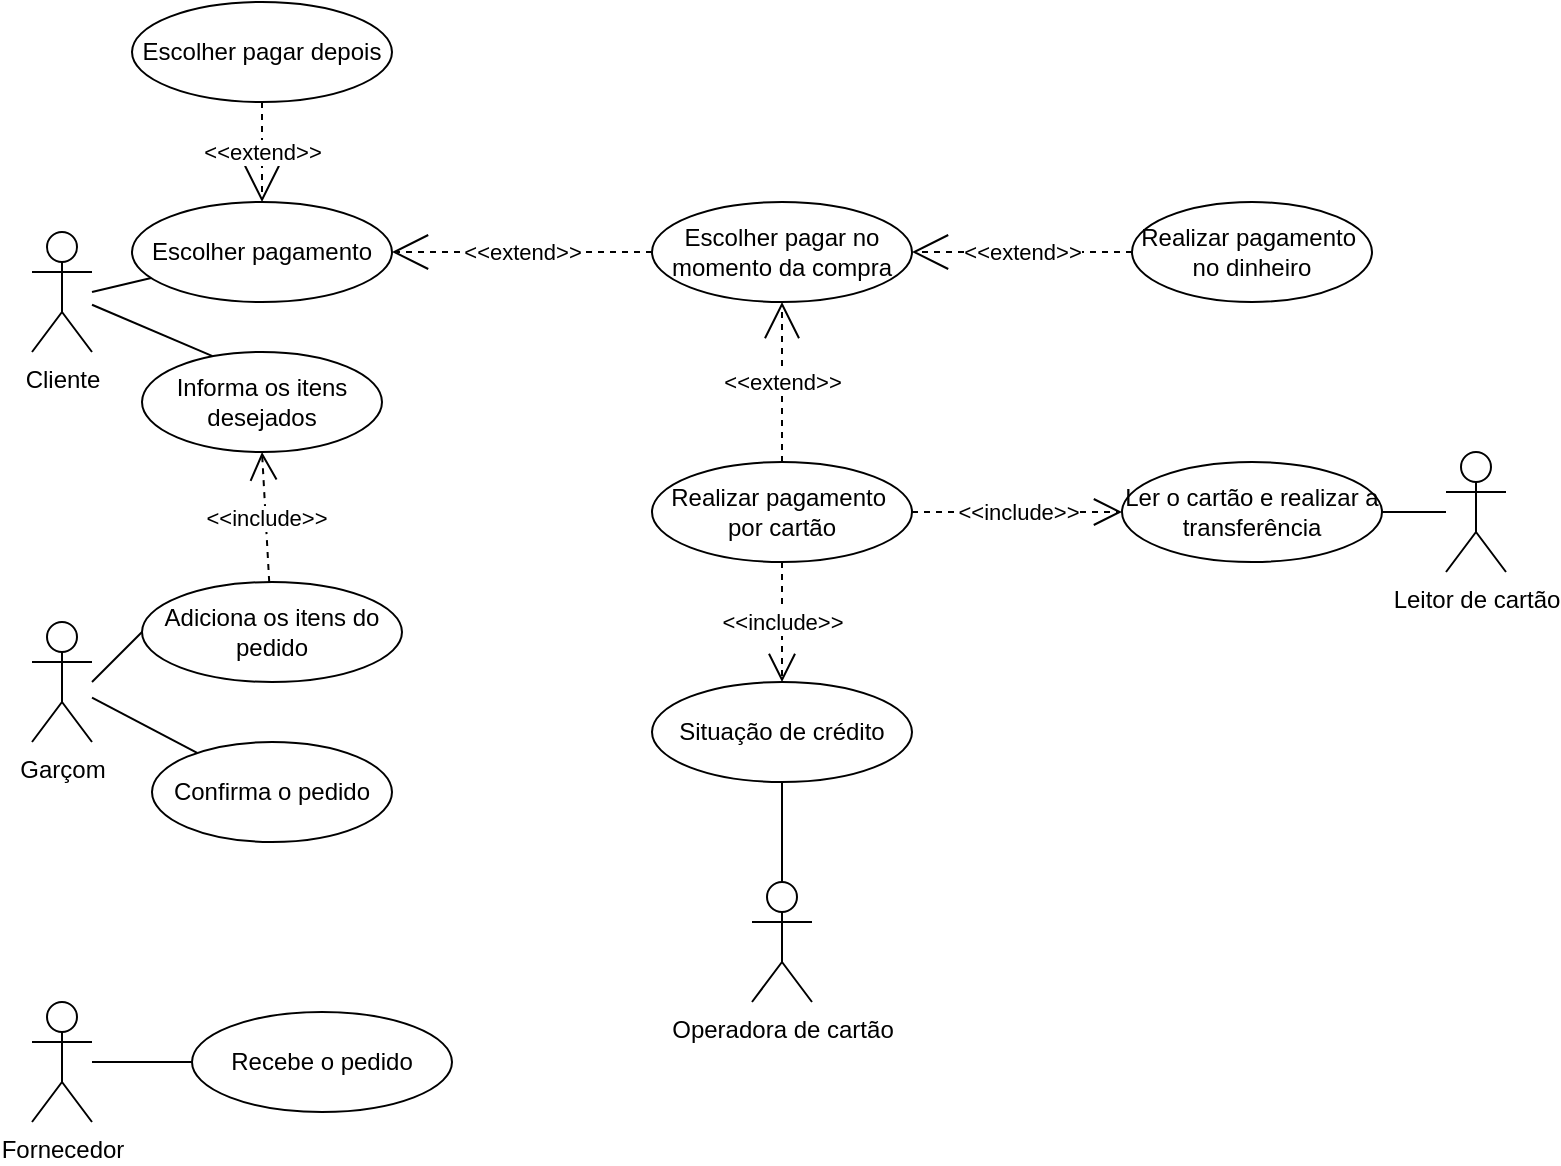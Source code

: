 <mxfile version="22.0.2" type="github">
  <diagram name="Página-1" id="pEPGHgpvm97boRn2tmV5">
    <mxGraphModel dx="1598" dy="2103" grid="1" gridSize="10" guides="1" tooltips="1" connect="1" arrows="1" fold="1" page="1" pageScale="1" pageWidth="827" pageHeight="1169" math="0" shadow="0">
      <root>
        <mxCell id="0" />
        <mxCell id="1" parent="0" />
        <mxCell id="UpWm2wBOnAsqEa_Kutyc-11" style="rounded=0;orthogonalLoop=1;jettySize=auto;html=1;entryX=0.294;entryY=0.042;entryDx=0;entryDy=0;endArrow=none;endFill=0;entryPerimeter=0;" edge="1" parent="1" source="UpWm2wBOnAsqEa_Kutyc-1" target="UpWm2wBOnAsqEa_Kutyc-8">
          <mxGeometry relative="1" as="geometry">
            <mxPoint x="130" y="30" as="sourcePoint" />
          </mxGeometry>
        </mxCell>
        <mxCell id="UpWm2wBOnAsqEa_Kutyc-23" style="rounded=0;orthogonalLoop=1;jettySize=auto;html=1;endArrow=none;endFill=0;" edge="1" parent="1" target="UpWm2wBOnAsqEa_Kutyc-30">
          <mxGeometry relative="1" as="geometry">
            <mxPoint x="120" y="25" as="sourcePoint" />
          </mxGeometry>
        </mxCell>
        <mxCell id="UpWm2wBOnAsqEa_Kutyc-1" value="Cliente" style="shape=umlActor;verticalLabelPosition=bottom;verticalAlign=top;html=1;" vertex="1" parent="1">
          <mxGeometry x="90" y="-5" width="30" height="60" as="geometry" />
        </mxCell>
        <mxCell id="UpWm2wBOnAsqEa_Kutyc-10" style="rounded=0;orthogonalLoop=1;jettySize=auto;html=1;entryX=0;entryY=0.5;entryDx=0;entryDy=0;endArrow=none;endFill=0;" edge="1" parent="1" target="UpWm2wBOnAsqEa_Kutyc-9">
          <mxGeometry relative="1" as="geometry">
            <mxPoint x="120" y="220" as="sourcePoint" />
          </mxGeometry>
        </mxCell>
        <mxCell id="UpWm2wBOnAsqEa_Kutyc-2" value="Garçom" style="shape=umlActor;verticalLabelPosition=bottom;verticalAlign=top;html=1;" vertex="1" parent="1">
          <mxGeometry x="90" y="190" width="30" height="60" as="geometry" />
        </mxCell>
        <mxCell id="UpWm2wBOnAsqEa_Kutyc-4" value="Fornecedor" style="shape=umlActor;verticalLabelPosition=bottom;verticalAlign=top;html=1;" vertex="1" parent="1">
          <mxGeometry x="90" y="380" width="30" height="60" as="geometry" />
        </mxCell>
        <mxCell id="UpWm2wBOnAsqEa_Kutyc-42" style="edgeStyle=orthogonalEdgeStyle;rounded=0;orthogonalLoop=1;jettySize=auto;html=1;exitX=0.5;exitY=0;exitDx=0;exitDy=0;exitPerimeter=0;endArrow=none;endFill=0;" edge="1" parent="1" source="UpWm2wBOnAsqEa_Kutyc-6" target="UpWm2wBOnAsqEa_Kutyc-41">
          <mxGeometry relative="1" as="geometry" />
        </mxCell>
        <mxCell id="UpWm2wBOnAsqEa_Kutyc-6" value="Operadora de cartão" style="shape=umlActor;verticalLabelPosition=bottom;verticalAlign=top;html=1;" vertex="1" parent="1">
          <mxGeometry x="450" y="320" width="30" height="60" as="geometry" />
        </mxCell>
        <mxCell id="UpWm2wBOnAsqEa_Kutyc-49" value="" style="rounded=0;orthogonalLoop=1;jettySize=auto;html=1;endArrow=none;endFill=0;" edge="1" parent="1" source="UpWm2wBOnAsqEa_Kutyc-7" target="UpWm2wBOnAsqEa_Kutyc-46">
          <mxGeometry relative="1" as="geometry" />
        </mxCell>
        <mxCell id="UpWm2wBOnAsqEa_Kutyc-7" value="Leitor de cartão" style="shape=umlActor;verticalLabelPosition=bottom;verticalAlign=top;html=1;" vertex="1" parent="1">
          <mxGeometry x="797" y="105" width="30" height="60" as="geometry" />
        </mxCell>
        <mxCell id="UpWm2wBOnAsqEa_Kutyc-8" value="Informa os itens desejados" style="ellipse;whiteSpace=wrap;html=1;" vertex="1" parent="1">
          <mxGeometry x="145" y="55" width="120" height="50" as="geometry" />
        </mxCell>
        <mxCell id="UpWm2wBOnAsqEa_Kutyc-9" value="Adiciona os itens do pedido" style="ellipse;whiteSpace=wrap;html=1;" vertex="1" parent="1">
          <mxGeometry x="145" y="170" width="130" height="50" as="geometry" />
        </mxCell>
        <mxCell id="UpWm2wBOnAsqEa_Kutyc-14" value="&amp;lt;&amp;lt;include&amp;gt;&amp;gt;" style="endArrow=open;endSize=12;dashed=1;html=1;rounded=0;entryX=0.5;entryY=1;entryDx=0;entryDy=0;" edge="1" parent="1" source="UpWm2wBOnAsqEa_Kutyc-9" target="UpWm2wBOnAsqEa_Kutyc-8">
          <mxGeometry width="160" relative="1" as="geometry">
            <mxPoint x="300" y="130" as="sourcePoint" />
            <mxPoint x="380" y="300" as="targetPoint" />
          </mxGeometry>
        </mxCell>
        <mxCell id="UpWm2wBOnAsqEa_Kutyc-16" value="" style="rounded=0;orthogonalLoop=1;jettySize=auto;html=1;endArrow=none;endFill=0;" edge="1" parent="1" source="UpWm2wBOnAsqEa_Kutyc-15" target="UpWm2wBOnAsqEa_Kutyc-2">
          <mxGeometry relative="1" as="geometry" />
        </mxCell>
        <mxCell id="UpWm2wBOnAsqEa_Kutyc-15" value="Confirma o pedido" style="ellipse;whiteSpace=wrap;html=1;" vertex="1" parent="1">
          <mxGeometry x="150" y="250" width="120" height="50" as="geometry" />
        </mxCell>
        <mxCell id="UpWm2wBOnAsqEa_Kutyc-17" value="Escolher pagar no momento da compra" style="ellipse;whiteSpace=wrap;html=1;" vertex="1" parent="1">
          <mxGeometry x="400" y="-20" width="130" height="50" as="geometry" />
        </mxCell>
        <mxCell id="UpWm2wBOnAsqEa_Kutyc-18" value="Realizar pagamento&amp;nbsp; por cartão" style="ellipse;whiteSpace=wrap;html=1;" vertex="1" parent="1">
          <mxGeometry x="400" y="110" width="130" height="50" as="geometry" />
        </mxCell>
        <mxCell id="UpWm2wBOnAsqEa_Kutyc-20" value="&amp;lt;&amp;lt;extend&amp;gt;&amp;gt;" style="endArrow=open;endSize=16;endFill=0;html=1;rounded=0;entryX=0.5;entryY=1;entryDx=0;entryDy=0;dashed=1;" edge="1" parent="1" source="UpWm2wBOnAsqEa_Kutyc-18" target="UpWm2wBOnAsqEa_Kutyc-17">
          <mxGeometry width="160" relative="1" as="geometry">
            <mxPoint x="200" y="470" as="sourcePoint" />
            <mxPoint x="360" y="470" as="targetPoint" />
          </mxGeometry>
        </mxCell>
        <mxCell id="UpWm2wBOnAsqEa_Kutyc-22" style="edgeStyle=orthogonalEdgeStyle;rounded=0;orthogonalLoop=1;jettySize=auto;html=1;exitX=0.5;exitY=1;exitDx=0;exitDy=0;" edge="1" parent="1" source="UpWm2wBOnAsqEa_Kutyc-15" target="UpWm2wBOnAsqEa_Kutyc-15">
          <mxGeometry relative="1" as="geometry" />
        </mxCell>
        <mxCell id="UpWm2wBOnAsqEa_Kutyc-36" value="" style="rounded=0;orthogonalLoop=1;jettySize=auto;html=1;endArrow=none;endFill=0;" edge="1" parent="1" source="UpWm2wBOnAsqEa_Kutyc-28" target="UpWm2wBOnAsqEa_Kutyc-4">
          <mxGeometry relative="1" as="geometry" />
        </mxCell>
        <mxCell id="UpWm2wBOnAsqEa_Kutyc-28" value="Recebe o pedido" style="ellipse;whiteSpace=wrap;html=1;" vertex="1" parent="1">
          <mxGeometry x="170" y="385" width="130" height="50" as="geometry" />
        </mxCell>
        <mxCell id="UpWm2wBOnAsqEa_Kutyc-30" value="Escolher pagamento" style="ellipse;whiteSpace=wrap;html=1;" vertex="1" parent="1">
          <mxGeometry x="140" y="-20" width="130" height="50" as="geometry" />
        </mxCell>
        <mxCell id="UpWm2wBOnAsqEa_Kutyc-31" value="Escolher pagar depois" style="ellipse;whiteSpace=wrap;html=1;" vertex="1" parent="1">
          <mxGeometry x="140" y="-120" width="130" height="50" as="geometry" />
        </mxCell>
        <mxCell id="UpWm2wBOnAsqEa_Kutyc-33" value="&amp;lt;&amp;lt;extend&amp;gt;&amp;gt;" style="endArrow=open;endSize=16;endFill=0;html=1;rounded=0;entryX=0.5;entryY=0;entryDx=0;entryDy=0;dashed=1;" edge="1" parent="1" source="UpWm2wBOnAsqEa_Kutyc-31" target="UpWm2wBOnAsqEa_Kutyc-30">
          <mxGeometry width="160" relative="1" as="geometry">
            <mxPoint x="221.5" y="-70" as="sourcePoint" />
            <mxPoint x="188.5" y="-24" as="targetPoint" />
          </mxGeometry>
        </mxCell>
        <mxCell id="UpWm2wBOnAsqEa_Kutyc-39" value="Realizar pagamento&amp;nbsp; no dinheiro" style="ellipse;whiteSpace=wrap;html=1;" vertex="1" parent="1">
          <mxGeometry x="640" y="-20" width="120" height="50" as="geometry" />
        </mxCell>
        <mxCell id="UpWm2wBOnAsqEa_Kutyc-40" value="&amp;lt;&amp;lt;extend&amp;gt;&amp;gt;" style="endArrow=open;endSize=16;endFill=0;html=1;rounded=0;entryX=1;entryY=0.5;entryDx=0;entryDy=0;exitX=0;exitY=0.5;exitDx=0;exitDy=0;dashed=1;" edge="1" parent="1" source="UpWm2wBOnAsqEa_Kutyc-39" target="UpWm2wBOnAsqEa_Kutyc-17">
          <mxGeometry width="160" relative="1" as="geometry">
            <mxPoint x="475" y="120" as="sourcePoint" />
            <mxPoint x="475" y="40" as="targetPoint" />
          </mxGeometry>
        </mxCell>
        <mxCell id="UpWm2wBOnAsqEa_Kutyc-41" value="Situação de crédito" style="ellipse;whiteSpace=wrap;html=1;" vertex="1" parent="1">
          <mxGeometry x="400" y="220" width="130" height="50" as="geometry" />
        </mxCell>
        <mxCell id="UpWm2wBOnAsqEa_Kutyc-43" value="&amp;lt;&amp;lt;include&amp;gt;&amp;gt;" style="endArrow=open;endSize=12;dashed=1;html=1;rounded=0;entryX=0.5;entryY=0;entryDx=0;entryDy=0;exitX=0.5;exitY=1;exitDx=0;exitDy=0;" edge="1" parent="1" source="UpWm2wBOnAsqEa_Kutyc-18" target="UpWm2wBOnAsqEa_Kutyc-41">
          <mxGeometry width="160" relative="1" as="geometry">
            <mxPoint x="520" y="190" as="sourcePoint" />
            <mxPoint x="464.5" y="160" as="targetPoint" />
          </mxGeometry>
        </mxCell>
        <mxCell id="UpWm2wBOnAsqEa_Kutyc-46" value="Ler o cartão e realizar a transferência" style="ellipse;whiteSpace=wrap;html=1;" vertex="1" parent="1">
          <mxGeometry x="635" y="110" width="130" height="50" as="geometry" />
        </mxCell>
        <mxCell id="UpWm2wBOnAsqEa_Kutyc-48" value="&amp;lt;&amp;lt;include&amp;gt;&amp;gt;" style="endArrow=open;endSize=12;dashed=1;html=1;rounded=0;entryX=0;entryY=0.5;entryDx=0;entryDy=0;exitX=1;exitY=0.5;exitDx=0;exitDy=0;" edge="1" parent="1" source="UpWm2wBOnAsqEa_Kutyc-18" target="UpWm2wBOnAsqEa_Kutyc-46">
          <mxGeometry width="160" relative="1" as="geometry">
            <mxPoint x="475" y="170" as="sourcePoint" />
            <mxPoint x="475" y="230" as="targetPoint" />
          </mxGeometry>
        </mxCell>
        <mxCell id="UpWm2wBOnAsqEa_Kutyc-51" value="&amp;lt;&amp;lt;extend&amp;gt;&amp;gt;" style="endArrow=open;endSize=16;endFill=0;html=1;rounded=0;dashed=1;exitX=0;exitY=0.5;exitDx=0;exitDy=0;entryX=1;entryY=0.5;entryDx=0;entryDy=0;" edge="1" parent="1" source="UpWm2wBOnAsqEa_Kutyc-17" target="UpWm2wBOnAsqEa_Kutyc-30">
          <mxGeometry width="160" relative="1" as="geometry">
            <mxPoint x="475" y="-60" as="sourcePoint" />
            <mxPoint x="475" y="-10" as="targetPoint" />
          </mxGeometry>
        </mxCell>
      </root>
    </mxGraphModel>
  </diagram>
</mxfile>
